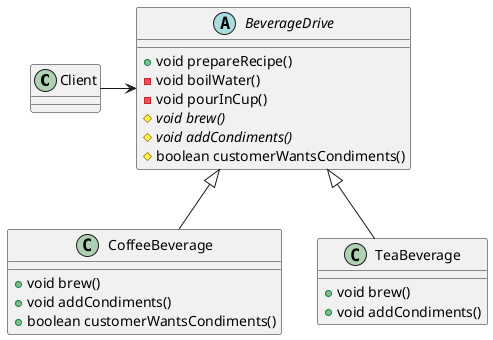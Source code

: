 @startuml

class Client {
}

abstract class BeverageDrive {
  +void prepareRecipe()
  -void boilWater()
  -void pourInCup()
  #{abstract} void brew()
  #{abstract} void addCondiments()
  #boolean customerWantsCondiments()
}

class CoffeeBeverage {
  +void brew()
  +void addCondiments()
  +boolean customerWantsCondiments()
}

class TeaBeverage {
  +void brew()
  +void addCondiments()
}

BeverageDrive <|-- CoffeeBeverage
BeverageDrive <|-- TeaBeverage
Client -> BeverageDrive

@enduml